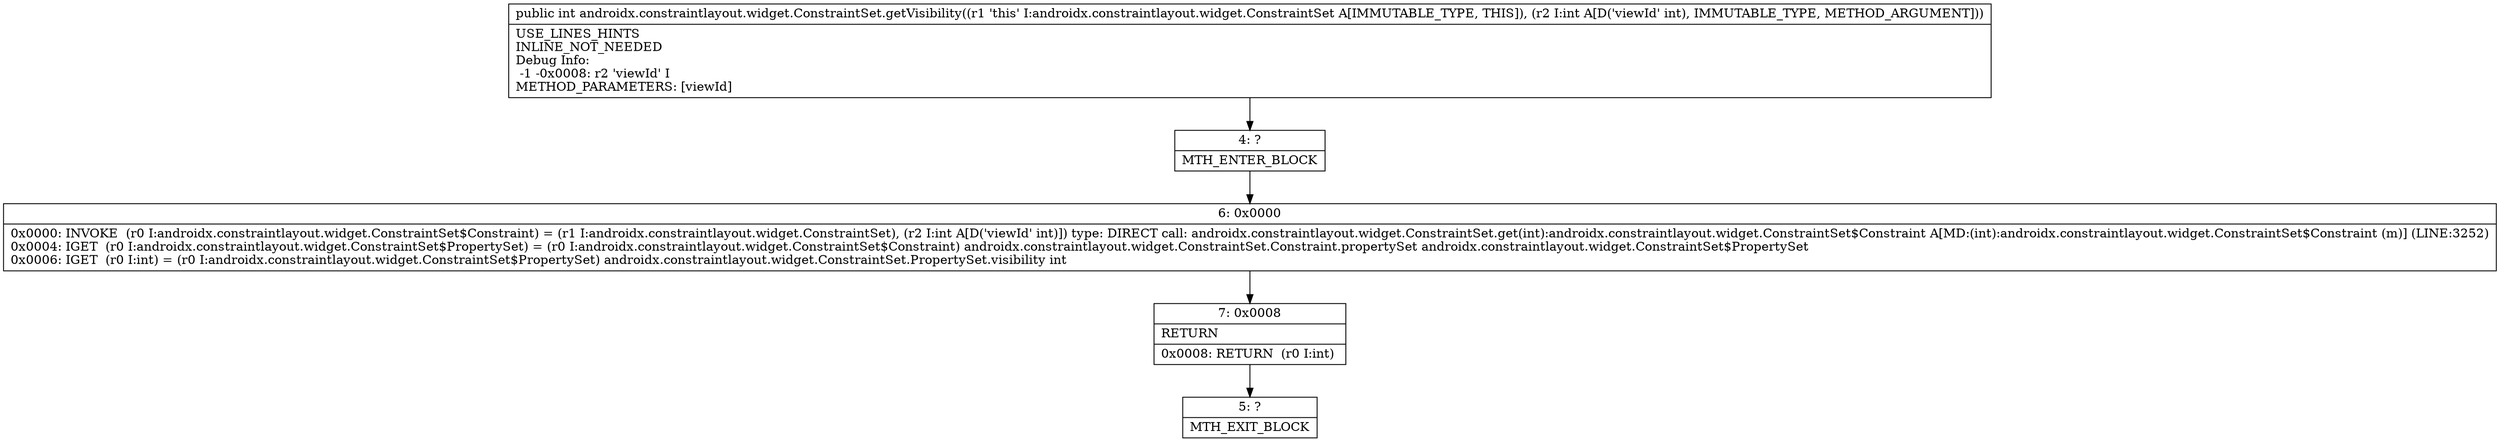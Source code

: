 digraph "CFG forandroidx.constraintlayout.widget.ConstraintSet.getVisibility(I)I" {
Node_4 [shape=record,label="{4\:\ ?|MTH_ENTER_BLOCK\l}"];
Node_6 [shape=record,label="{6\:\ 0x0000|0x0000: INVOKE  (r0 I:androidx.constraintlayout.widget.ConstraintSet$Constraint) = (r1 I:androidx.constraintlayout.widget.ConstraintSet), (r2 I:int A[D('viewId' int)]) type: DIRECT call: androidx.constraintlayout.widget.ConstraintSet.get(int):androidx.constraintlayout.widget.ConstraintSet$Constraint A[MD:(int):androidx.constraintlayout.widget.ConstraintSet$Constraint (m)] (LINE:3252)\l0x0004: IGET  (r0 I:androidx.constraintlayout.widget.ConstraintSet$PropertySet) = (r0 I:androidx.constraintlayout.widget.ConstraintSet$Constraint) androidx.constraintlayout.widget.ConstraintSet.Constraint.propertySet androidx.constraintlayout.widget.ConstraintSet$PropertySet \l0x0006: IGET  (r0 I:int) = (r0 I:androidx.constraintlayout.widget.ConstraintSet$PropertySet) androidx.constraintlayout.widget.ConstraintSet.PropertySet.visibility int \l}"];
Node_7 [shape=record,label="{7\:\ 0x0008|RETURN\l|0x0008: RETURN  (r0 I:int) \l}"];
Node_5 [shape=record,label="{5\:\ ?|MTH_EXIT_BLOCK\l}"];
MethodNode[shape=record,label="{public int androidx.constraintlayout.widget.ConstraintSet.getVisibility((r1 'this' I:androidx.constraintlayout.widget.ConstraintSet A[IMMUTABLE_TYPE, THIS]), (r2 I:int A[D('viewId' int), IMMUTABLE_TYPE, METHOD_ARGUMENT]))  | USE_LINES_HINTS\lINLINE_NOT_NEEDED\lDebug Info:\l  \-1 \-0x0008: r2 'viewId' I\lMETHOD_PARAMETERS: [viewId]\l}"];
MethodNode -> Node_4;Node_4 -> Node_6;
Node_6 -> Node_7;
Node_7 -> Node_5;
}

